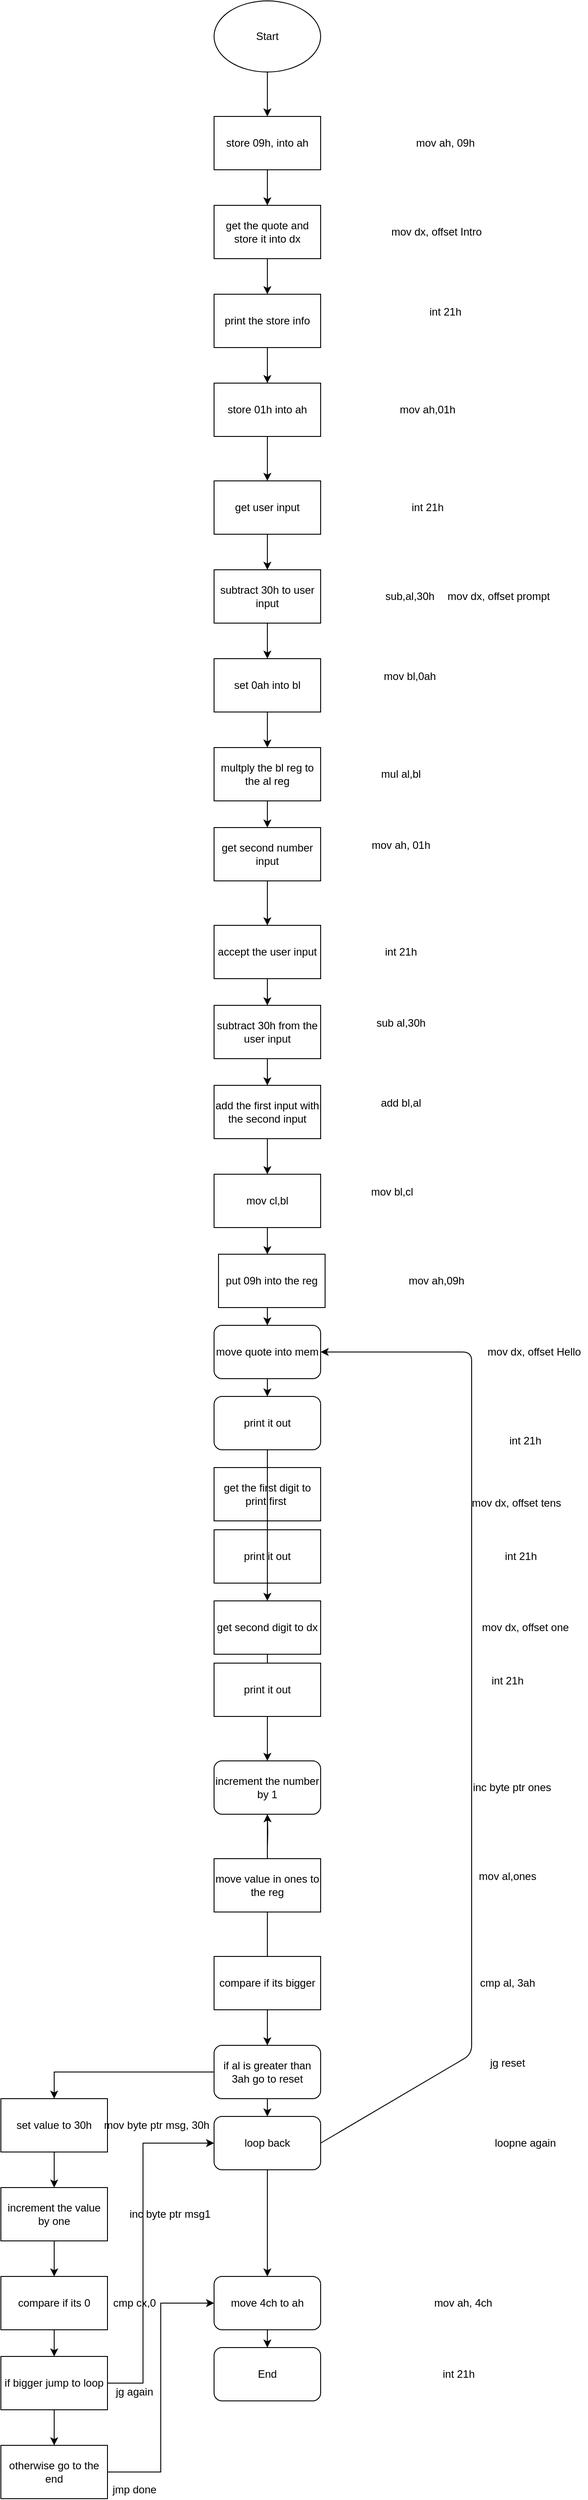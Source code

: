 <mxfile version="13.4.5" type="device"><diagram id="RpqVXqDAII8-f1Hd2utO" name="Page-1"><mxGraphModel dx="1102" dy="1666" grid="1" gridSize="10" guides="1" tooltips="1" connect="1" arrows="1" fold="1" page="1" pageScale="1" pageWidth="850" pageHeight="1100" math="0" shadow="0"><root><mxCell id="0"/><mxCell id="1" parent="0"/><mxCell id="a-dFw-pP_6e4cop02tMa-12" style="edgeStyle=orthogonalEdgeStyle;rounded=0;orthogonalLoop=1;jettySize=auto;html=1;exitX=0.5;exitY=1;exitDx=0;exitDy=0;entryX=0.5;entryY=0;entryDx=0;entryDy=0;" parent="1" source="XJC5NcGsWvTr7TA8zosE-1" target="a-dFw-pP_6e4cop02tMa-9" edge="1"><mxGeometry relative="1" as="geometry"/></mxCell><mxCell id="XJC5NcGsWvTr7TA8zosE-1" value="Start" style="ellipse;whiteSpace=wrap;html=1;" parent="1" vertex="1"><mxGeometry x="270" y="-1080" width="120" height="80" as="geometry"/></mxCell><mxCell id="XJC5NcGsWvTr7TA8zosE-10" value="" style="edgeStyle=orthogonalEdgeStyle;rounded=0;orthogonalLoop=1;jettySize=auto;html=1;" parent="1" source="XJC5NcGsWvTr7TA8zosE-5" target="XJC5NcGsWvTr7TA8zosE-9" edge="1"><mxGeometry relative="1" as="geometry"/></mxCell><mxCell id="XJC5NcGsWvTr7TA8zosE-5" value="move quote into mem" style="rounded=1;whiteSpace=wrap;html=1;" parent="1" vertex="1"><mxGeometry x="270" y="410" width="120" height="60" as="geometry"/></mxCell><mxCell id="XJC5NcGsWvTr7TA8zosE-12" value="" style="edgeStyle=orthogonalEdgeStyle;rounded=0;orthogonalLoop=1;jettySize=auto;html=1;entryX=0.5;entryY=0;entryDx=0;entryDy=0;" parent="1" source="3J40z2DUcBrbj1uYIYEV-7" target="XJC5NcGsWvTr7TA8zosE-15" edge="1"><mxGeometry relative="1" as="geometry"><mxPoint x="330" y="860" as="targetPoint"/></mxGeometry></mxCell><mxCell id="XJC5NcGsWvTr7TA8zosE-9" value="print it out" style="rounded=1;whiteSpace=wrap;html=1;" parent="1" vertex="1"><mxGeometry x="270" y="490" width="120" height="60" as="geometry"/></mxCell><mxCell id="XJC5NcGsWvTr7TA8zosE-16" value="" style="edgeStyle=orthogonalEdgeStyle;rounded=0;orthogonalLoop=1;jettySize=auto;html=1;" parent="1" target="XJC5NcGsWvTr7TA8zosE-15" edge="1"><mxGeometry relative="1" as="geometry"><mxPoint x="330" y="1000" as="sourcePoint"/></mxGeometry></mxCell><mxCell id="a-dFw-pP_6e4cop02tMa-47" style="edgeStyle=orthogonalEdgeStyle;rounded=0;orthogonalLoop=1;jettySize=auto;html=1;exitX=0.5;exitY=1;exitDx=0;exitDy=0;entryX=0.5;entryY=0;entryDx=0;entryDy=0;" parent="1" source="XJC5NcGsWvTr7TA8zosE-15" target="a-dFw-pP_6e4cop02tMa-46" edge="1"><mxGeometry relative="1" as="geometry"/></mxCell><mxCell id="XJC5NcGsWvTr7TA8zosE-15" value="increment the number by 1" style="rounded=1;whiteSpace=wrap;html=1;" parent="1" vertex="1"><mxGeometry x="270" y="900" width="120" height="60" as="geometry"/></mxCell><mxCell id="XJC5NcGsWvTr7TA8zosE-20" value="" style="edgeStyle=orthogonalEdgeStyle;rounded=0;orthogonalLoop=1;jettySize=auto;html=1;" parent="1" source="XJC5NcGsWvTr7TA8zosE-17" target="XJC5NcGsWvTr7TA8zosE-19" edge="1"><mxGeometry relative="1" as="geometry"/></mxCell><mxCell id="XJC5NcGsWvTr7TA8zosE-17" value="loop back" style="rounded=1;whiteSpace=wrap;html=1;" parent="1" vertex="1"><mxGeometry x="270" y="1300" width="120" height="60" as="geometry"/></mxCell><mxCell id="XJC5NcGsWvTr7TA8zosE-22" value="" style="edgeStyle=orthogonalEdgeStyle;rounded=0;orthogonalLoop=1;jettySize=auto;html=1;" parent="1" source="XJC5NcGsWvTr7TA8zosE-19" target="XJC5NcGsWvTr7TA8zosE-21" edge="1"><mxGeometry relative="1" as="geometry"/></mxCell><mxCell id="XJC5NcGsWvTr7TA8zosE-19" value="move 4ch to ah" style="rounded=1;whiteSpace=wrap;html=1;" parent="1" vertex="1"><mxGeometry x="270" y="1480" width="120" height="60" as="geometry"/></mxCell><mxCell id="XJC5NcGsWvTr7TA8zosE-21" value="End" style="rounded=1;whiteSpace=wrap;html=1;" parent="1" vertex="1"><mxGeometry x="270" y="1560" width="120" height="60" as="geometry"/></mxCell><mxCell id="XJC5NcGsWvTr7TA8zosE-24" value="" style="endArrow=classic;html=1;exitX=1;exitY=0.5;exitDx=0;exitDy=0;entryX=1;entryY=0.5;entryDx=0;entryDy=0;" parent="1" source="XJC5NcGsWvTr7TA8zosE-17" target="XJC5NcGsWvTr7TA8zosE-5" edge="1"><mxGeometry width="50" height="50" relative="1" as="geometry"><mxPoint x="560" y="880" as="sourcePoint"/><mxPoint x="560" y="430" as="targetPoint"/><Array as="points"><mxPoint x="560" y="1230"/><mxPoint x="560" y="880"/><mxPoint x="560" y="440"/></Array></mxGeometry></mxCell><mxCell id="XJC5NcGsWvTr7TA8zosE-27" value="mov dx, offset Hello" style="text;html=1;align=center;verticalAlign=middle;resizable=0;points=[];autosize=1;" parent="1" vertex="1"><mxGeometry x="570" y="430" width="120" height="20" as="geometry"/></mxCell><mxCell id="XJC5NcGsWvTr7TA8zosE-28" value="int 21h" style="text;html=1;align=center;verticalAlign=middle;resizable=0;points=[];autosize=1;" parent="1" vertex="1"><mxGeometry x="595" y="530" width="50" height="20" as="geometry"/></mxCell><mxCell id="XJC5NcGsWvTr7TA8zosE-31" value="inc byte ptr ones" style="text;html=1;align=center;verticalAlign=middle;resizable=0;points=[];autosize=1;" parent="1" vertex="1"><mxGeometry x="555" y="920" width="100" height="20" as="geometry"/></mxCell><mxCell id="XJC5NcGsWvTr7TA8zosE-32" value="loopne again" style="text;html=1;align=center;verticalAlign=middle;resizable=0;points=[];autosize=1;" parent="1" vertex="1"><mxGeometry x="580" y="1320" width="80" height="20" as="geometry"/></mxCell><mxCell id="XJC5NcGsWvTr7TA8zosE-33" value="mov ah, 4ch" style="text;html=1;align=center;verticalAlign=middle;resizable=0;points=[];autosize=1;" parent="1" vertex="1"><mxGeometry x="510" y="1500" width="80" height="20" as="geometry"/></mxCell><mxCell id="XJC5NcGsWvTr7TA8zosE-34" value="int 21h" style="text;html=1;align=center;verticalAlign=middle;resizable=0;points=[];autosize=1;" parent="1" vertex="1"><mxGeometry x="520" y="1580" width="50" height="20" as="geometry"/></mxCell><mxCell id="a-dFw-pP_6e4cop02tMa-5" value="" style="edgeStyle=orthogonalEdgeStyle;rounded=0;orthogonalLoop=1;jettySize=auto;html=1;" parent="1" source="a-dFw-pP_6e4cop02tMa-2" target="a-dFw-pP_6e4cop02tMa-4" edge="1"><mxGeometry relative="1" as="geometry"/></mxCell><mxCell id="a-dFw-pP_6e4cop02tMa-2" value="get the quote and store it into dx" style="rounded=0;whiteSpace=wrap;html=1;" parent="1" vertex="1"><mxGeometry x="270" y="-850" width="120" height="60" as="geometry"/></mxCell><mxCell id="a-dFw-pP_6e4cop02tMa-3" value="mov dx, offset prompt" style="text;html=1;align=center;verticalAlign=middle;resizable=0;points=[];autosize=1;" parent="1" vertex="1"><mxGeometry x="525" y="-420" width="130" height="20" as="geometry"/></mxCell><mxCell id="a-dFw-pP_6e4cop02tMa-8" value="" style="edgeStyle=orthogonalEdgeStyle;rounded=0;orthogonalLoop=1;jettySize=auto;html=1;" parent="1" source="a-dFw-pP_6e4cop02tMa-4" target="a-dFw-pP_6e4cop02tMa-7" edge="1"><mxGeometry relative="1" as="geometry"/></mxCell><mxCell id="a-dFw-pP_6e4cop02tMa-4" value="print the store info" style="rounded=0;whiteSpace=wrap;html=1;" parent="1" vertex="1"><mxGeometry x="270" y="-750" width="120" height="60" as="geometry"/></mxCell><mxCell id="a-dFw-pP_6e4cop02tMa-6" value="int 21h" style="text;html=1;align=center;verticalAlign=middle;resizable=0;points=[];autosize=1;" parent="1" vertex="1"><mxGeometry x="505" y="-740" width="50" height="20" as="geometry"/></mxCell><mxCell id="a-dFw-pP_6e4cop02tMa-17" value="" style="edgeStyle=orthogonalEdgeStyle;rounded=0;orthogonalLoop=1;jettySize=auto;html=1;" parent="1" source="a-dFw-pP_6e4cop02tMa-7" target="a-dFw-pP_6e4cop02tMa-16" edge="1"><mxGeometry relative="1" as="geometry"/></mxCell><mxCell id="a-dFw-pP_6e4cop02tMa-7" value="store 01h into ah" style="whiteSpace=wrap;html=1;rounded=0;" parent="1" vertex="1"><mxGeometry x="270" y="-650" width="120" height="60" as="geometry"/></mxCell><mxCell id="a-dFw-pP_6e4cop02tMa-13" style="edgeStyle=orthogonalEdgeStyle;rounded=0;orthogonalLoop=1;jettySize=auto;html=1;exitX=0.5;exitY=1;exitDx=0;exitDy=0;entryX=0.5;entryY=0;entryDx=0;entryDy=0;" parent="1" source="a-dFw-pP_6e4cop02tMa-9" target="a-dFw-pP_6e4cop02tMa-2" edge="1"><mxGeometry relative="1" as="geometry"/></mxCell><mxCell id="a-dFw-pP_6e4cop02tMa-9" value="store 09h, into ah" style="whiteSpace=wrap;html=1;rounded=0;" parent="1" vertex="1"><mxGeometry x="270" y="-950" width="120" height="60" as="geometry"/></mxCell><mxCell id="a-dFw-pP_6e4cop02tMa-14" value="mov ah, 09h" style="text;html=1;align=center;verticalAlign=middle;resizable=0;points=[];autosize=1;" parent="1" vertex="1"><mxGeometry x="490" y="-930" width="80" height="20" as="geometry"/></mxCell><mxCell id="a-dFw-pP_6e4cop02tMa-15" value="mov ah,01h" style="text;html=1;align=center;verticalAlign=middle;resizable=0;points=[];autosize=1;" parent="1" vertex="1"><mxGeometry x="470" y="-630" width="80" height="20" as="geometry"/></mxCell><mxCell id="a-dFw-pP_6e4cop02tMa-20" value="" style="edgeStyle=orthogonalEdgeStyle;rounded=0;orthogonalLoop=1;jettySize=auto;html=1;" parent="1" source="a-dFw-pP_6e4cop02tMa-16" target="a-dFw-pP_6e4cop02tMa-19" edge="1"><mxGeometry relative="1" as="geometry"/></mxCell><mxCell id="a-dFw-pP_6e4cop02tMa-16" value="get user input" style="whiteSpace=wrap;html=1;rounded=0;" parent="1" vertex="1"><mxGeometry x="270" y="-540" width="120" height="60" as="geometry"/></mxCell><mxCell id="a-dFw-pP_6e4cop02tMa-18" value="int 21h" style="text;html=1;align=center;verticalAlign=middle;resizable=0;points=[];autosize=1;" parent="1" vertex="1"><mxGeometry x="485" y="-520" width="50" height="20" as="geometry"/></mxCell><mxCell id="a-dFw-pP_6e4cop02tMa-22" value="" style="edgeStyle=orthogonalEdgeStyle;rounded=0;orthogonalLoop=1;jettySize=auto;html=1;" parent="1" source="a-dFw-pP_6e4cop02tMa-19" target="a-dFw-pP_6e4cop02tMa-21" edge="1"><mxGeometry relative="1" as="geometry"/></mxCell><mxCell id="a-dFw-pP_6e4cop02tMa-19" value="subtract 30h to user input" style="whiteSpace=wrap;html=1;rounded=0;" parent="1" vertex="1"><mxGeometry x="270" y="-440" width="120" height="60" as="geometry"/></mxCell><mxCell id="a-dFw-pP_6e4cop02tMa-26" value="" style="edgeStyle=orthogonalEdgeStyle;rounded=0;orthogonalLoop=1;jettySize=auto;html=1;" parent="1" source="a-dFw-pP_6e4cop02tMa-21" target="a-dFw-pP_6e4cop02tMa-25" edge="1"><mxGeometry relative="1" as="geometry"/></mxCell><mxCell id="a-dFw-pP_6e4cop02tMa-21" value="set 0ah into bl" style="whiteSpace=wrap;html=1;rounded=0;" parent="1" vertex="1"><mxGeometry x="270" y="-340" width="120" height="60" as="geometry"/></mxCell><mxCell id="a-dFw-pP_6e4cop02tMa-23" value="sub,al,30h" style="text;html=1;align=center;verticalAlign=middle;resizable=0;points=[];autosize=1;" parent="1" vertex="1"><mxGeometry x="455" y="-420" width="70" height="20" as="geometry"/></mxCell><mxCell id="a-dFw-pP_6e4cop02tMa-24" value="mov bl,0ah" style="text;html=1;align=center;verticalAlign=middle;resizable=0;points=[];autosize=1;" parent="1" vertex="1"><mxGeometry x="455" y="-330" width="70" height="20" as="geometry"/></mxCell><mxCell id="a-dFw-pP_6e4cop02tMa-29" value="" style="edgeStyle=orthogonalEdgeStyle;rounded=0;orthogonalLoop=1;jettySize=auto;html=1;" parent="1" source="a-dFw-pP_6e4cop02tMa-25" target="a-dFw-pP_6e4cop02tMa-28" edge="1"><mxGeometry relative="1" as="geometry"/></mxCell><mxCell id="a-dFw-pP_6e4cop02tMa-25" value="multply the bl reg to the al reg" style="whiteSpace=wrap;html=1;rounded=0;" parent="1" vertex="1"><mxGeometry x="270" y="-240" width="120" height="60" as="geometry"/></mxCell><mxCell id="a-dFw-pP_6e4cop02tMa-27" value="mul al,bl" style="text;html=1;align=center;verticalAlign=middle;resizable=0;points=[];autosize=1;" parent="1" vertex="1"><mxGeometry x="450" y="-220" width="60" height="20" as="geometry"/></mxCell><mxCell id="a-dFw-pP_6e4cop02tMa-32" value="" style="edgeStyle=orthogonalEdgeStyle;rounded=0;orthogonalLoop=1;jettySize=auto;html=1;" parent="1" source="a-dFw-pP_6e4cop02tMa-28" target="a-dFw-pP_6e4cop02tMa-31" edge="1"><mxGeometry relative="1" as="geometry"/></mxCell><mxCell id="a-dFw-pP_6e4cop02tMa-28" value="get second number input" style="whiteSpace=wrap;html=1;rounded=0;" parent="1" vertex="1"><mxGeometry x="270" y="-150" width="120" height="60" as="geometry"/></mxCell><mxCell id="a-dFw-pP_6e4cop02tMa-30" value="mov ah, 01h" style="text;html=1;align=center;verticalAlign=middle;resizable=0;points=[];autosize=1;" parent="1" vertex="1"><mxGeometry x="440" y="-140" width="80" height="20" as="geometry"/></mxCell><mxCell id="a-dFw-pP_6e4cop02tMa-35" value="" style="edgeStyle=orthogonalEdgeStyle;rounded=0;orthogonalLoop=1;jettySize=auto;html=1;" parent="1" source="a-dFw-pP_6e4cop02tMa-31" target="a-dFw-pP_6e4cop02tMa-34" edge="1"><mxGeometry relative="1" as="geometry"/></mxCell><mxCell id="a-dFw-pP_6e4cop02tMa-31" value="accept the user input" style="whiteSpace=wrap;html=1;rounded=0;" parent="1" vertex="1"><mxGeometry x="270" y="-40" width="120" height="60" as="geometry"/></mxCell><mxCell id="a-dFw-pP_6e4cop02tMa-33" value="int 21h" style="text;html=1;align=center;verticalAlign=middle;resizable=0;points=[];autosize=1;" parent="1" vertex="1"><mxGeometry x="455" y="-20" width="50" height="20" as="geometry"/></mxCell><mxCell id="a-dFw-pP_6e4cop02tMa-38" value="" style="edgeStyle=orthogonalEdgeStyle;rounded=0;orthogonalLoop=1;jettySize=auto;html=1;" parent="1" source="a-dFw-pP_6e4cop02tMa-34" target="a-dFw-pP_6e4cop02tMa-37" edge="1"><mxGeometry relative="1" as="geometry"/></mxCell><mxCell id="a-dFw-pP_6e4cop02tMa-34" value="subtract 30h from the user input" style="whiteSpace=wrap;html=1;rounded=0;" parent="1" vertex="1"><mxGeometry x="270" y="50" width="120" height="60" as="geometry"/></mxCell><mxCell id="a-dFw-pP_6e4cop02tMa-36" value="sub al,30h" style="text;html=1;align=center;verticalAlign=middle;resizable=0;points=[];autosize=1;" parent="1" vertex="1"><mxGeometry x="445" y="60" width="70" height="20" as="geometry"/></mxCell><mxCell id="a-dFw-pP_6e4cop02tMa-41" value="" style="edgeStyle=orthogonalEdgeStyle;rounded=0;orthogonalLoop=1;jettySize=auto;html=1;" parent="1" source="a-dFw-pP_6e4cop02tMa-37" target="a-dFw-pP_6e4cop02tMa-40" edge="1"><mxGeometry relative="1" as="geometry"/></mxCell><mxCell id="a-dFw-pP_6e4cop02tMa-37" value="add the first input with the second input" style="whiteSpace=wrap;html=1;rounded=0;" parent="1" vertex="1"><mxGeometry x="270" y="140" width="120" height="60" as="geometry"/></mxCell><mxCell id="a-dFw-pP_6e4cop02tMa-39" value="add bl,al" style="text;html=1;align=center;verticalAlign=middle;resizable=0;points=[];autosize=1;" parent="1" vertex="1"><mxGeometry x="450" y="150" width="60" height="20" as="geometry"/></mxCell><mxCell id="a-dFw-pP_6e4cop02tMa-44" value="" style="edgeStyle=orthogonalEdgeStyle;rounded=0;orthogonalLoop=1;jettySize=auto;html=1;" parent="1" source="a-dFw-pP_6e4cop02tMa-40" edge="1"><mxGeometry relative="1" as="geometry"><mxPoint x="330" y="330" as="targetPoint"/></mxGeometry></mxCell><mxCell id="a-dFw-pP_6e4cop02tMa-45" style="edgeStyle=orthogonalEdgeStyle;rounded=0;orthogonalLoop=1;jettySize=auto;html=1;entryX=0.5;entryY=0;entryDx=0;entryDy=0;" parent="1" source="a-dFw-pP_6e4cop02tMa-40" edge="1"><mxGeometry relative="1" as="geometry"><mxPoint x="330" y="410" as="targetPoint"/></mxGeometry></mxCell><mxCell id="a-dFw-pP_6e4cop02tMa-40" value="mov cl,bl" style="whiteSpace=wrap;html=1;rounded=0;" parent="1" vertex="1"><mxGeometry x="270" y="240" width="120" height="60" as="geometry"/></mxCell><mxCell id="a-dFw-pP_6e4cop02tMa-42" value="mov bl,cl" style="text;html=1;align=center;verticalAlign=middle;resizable=0;points=[];autosize=1;" parent="1" vertex="1"><mxGeometry x="440" y="250" width="60" height="20" as="geometry"/></mxCell><mxCell id="2" value="mov dx, offset Intro" style="text;html=1;align=center;verticalAlign=middle;resizable=0;points=[];autosize=1;" parent="1" vertex="1"><mxGeometry x="460" y="-830" width="120" height="20" as="geometry"/></mxCell><mxCell id="a-dFw-pP_6e4cop02tMa-50" style="edgeStyle=orthogonalEdgeStyle;rounded=0;orthogonalLoop=1;jettySize=auto;html=1;exitX=0.5;exitY=1;exitDx=0;exitDy=0;entryX=0.5;entryY=0;entryDx=0;entryDy=0;" parent="1" source="a-dFw-pP_6e4cop02tMa-46" target="XJC5NcGsWvTr7TA8zosE-17" edge="1"><mxGeometry relative="1" as="geometry"/></mxCell><mxCell id="a-dFw-pP_6e4cop02tMa-61" style="edgeStyle=orthogonalEdgeStyle;rounded=0;orthogonalLoop=1;jettySize=auto;html=1;exitX=0;exitY=0.5;exitDx=0;exitDy=0;entryX=0.5;entryY=0;entryDx=0;entryDy=0;" parent="1" source="a-dFw-pP_6e4cop02tMa-46" target="a-dFw-pP_6e4cop02tMa-51" edge="1"><mxGeometry relative="1" as="geometry"/></mxCell><mxCell id="a-dFw-pP_6e4cop02tMa-46" value="if al is greater than 3ah go to reset" style="rounded=1;whiteSpace=wrap;html=1;" parent="1" vertex="1"><mxGeometry x="270" y="1220" width="120" height="60" as="geometry"/></mxCell><mxCell id="a-dFw-pP_6e4cop02tMa-49" value="jg reset" style="text;html=1;align=center;verticalAlign=middle;resizable=0;points=[];autosize=1;" parent="1" vertex="1"><mxGeometry x="575" y="1230" width="50" height="20" as="geometry"/></mxCell><mxCell id="a-dFw-pP_6e4cop02tMa-53" value="" style="edgeStyle=orthogonalEdgeStyle;rounded=0;orthogonalLoop=1;jettySize=auto;html=1;" parent="1" source="a-dFw-pP_6e4cop02tMa-51" target="a-dFw-pP_6e4cop02tMa-52" edge="1"><mxGeometry relative="1" as="geometry"/></mxCell><mxCell id="a-dFw-pP_6e4cop02tMa-51" value="set value to 30h" style="rounded=0;whiteSpace=wrap;html=1;" parent="1" vertex="1"><mxGeometry x="30" y="1280" width="120" height="60" as="geometry"/></mxCell><mxCell id="a-dFw-pP_6e4cop02tMa-55" value="" style="edgeStyle=orthogonalEdgeStyle;rounded=0;orthogonalLoop=1;jettySize=auto;html=1;" parent="1" source="a-dFw-pP_6e4cop02tMa-52" target="a-dFw-pP_6e4cop02tMa-54" edge="1"><mxGeometry relative="1" as="geometry"/></mxCell><mxCell id="a-dFw-pP_6e4cop02tMa-52" value="increment the value by one" style="whiteSpace=wrap;html=1;rounded=0;" parent="1" vertex="1"><mxGeometry x="30" y="1380" width="120" height="60" as="geometry"/></mxCell><mxCell id="a-dFw-pP_6e4cop02tMa-57" value="" style="edgeStyle=orthogonalEdgeStyle;rounded=0;orthogonalLoop=1;jettySize=auto;html=1;" parent="1" source="a-dFw-pP_6e4cop02tMa-54" target="a-dFw-pP_6e4cop02tMa-56" edge="1"><mxGeometry relative="1" as="geometry"/></mxCell><mxCell id="a-dFw-pP_6e4cop02tMa-54" value="compare if its 0" style="whiteSpace=wrap;html=1;rounded=0;" parent="1" vertex="1"><mxGeometry x="30" y="1480" width="120" height="60" as="geometry"/></mxCell><mxCell id="a-dFw-pP_6e4cop02tMa-59" value="" style="edgeStyle=orthogonalEdgeStyle;rounded=0;orthogonalLoop=1;jettySize=auto;html=1;" parent="1" source="a-dFw-pP_6e4cop02tMa-56" target="a-dFw-pP_6e4cop02tMa-58" edge="1"><mxGeometry relative="1" as="geometry"/></mxCell><mxCell id="a-dFw-pP_6e4cop02tMa-62" style="edgeStyle=orthogonalEdgeStyle;rounded=0;orthogonalLoop=1;jettySize=auto;html=1;exitX=1;exitY=0.5;exitDx=0;exitDy=0;entryX=0;entryY=0.5;entryDx=0;entryDy=0;" parent="1" source="a-dFw-pP_6e4cop02tMa-56" target="XJC5NcGsWvTr7TA8zosE-17" edge="1"><mxGeometry relative="1" as="geometry"><Array as="points"><mxPoint x="190" y="1600"/><mxPoint x="190" y="1330"/></Array></mxGeometry></mxCell><mxCell id="a-dFw-pP_6e4cop02tMa-56" value="if bigger jump to loop" style="whiteSpace=wrap;html=1;rounded=0;" parent="1" vertex="1"><mxGeometry x="30" y="1570" width="120" height="60" as="geometry"/></mxCell><mxCell id="a-dFw-pP_6e4cop02tMa-60" style="edgeStyle=orthogonalEdgeStyle;rounded=0;orthogonalLoop=1;jettySize=auto;html=1;exitX=1;exitY=0.5;exitDx=0;exitDy=0;entryX=0;entryY=0.5;entryDx=0;entryDy=0;" parent="1" source="a-dFw-pP_6e4cop02tMa-58" target="XJC5NcGsWvTr7TA8zosE-19" edge="1"><mxGeometry relative="1" as="geometry"/></mxCell><mxCell id="a-dFw-pP_6e4cop02tMa-58" value="otherwise go to the end" style="whiteSpace=wrap;html=1;rounded=0;" parent="1" vertex="1"><mxGeometry x="30" y="1670" width="120" height="60" as="geometry"/></mxCell><mxCell id="a-dFw-pP_6e4cop02tMa-63" value="mov byte ptr msg, 30h" style="text;html=1;align=center;verticalAlign=middle;resizable=0;points=[];autosize=1;" parent="1" vertex="1"><mxGeometry x="140" y="1300" width="130" height="20" as="geometry"/></mxCell><mxCell id="a-dFw-pP_6e4cop02tMa-64" value="inc byte ptr msg1" style="text;html=1;align=center;verticalAlign=middle;resizable=0;points=[];autosize=1;" parent="1" vertex="1"><mxGeometry x="165" y="1400" width="110" height="20" as="geometry"/></mxCell><mxCell id="a-dFw-pP_6e4cop02tMa-65" value="cmp cx,0" style="text;html=1;align=center;verticalAlign=middle;resizable=0;points=[];autosize=1;" parent="1" vertex="1"><mxGeometry x="150" y="1500" width="60" height="20" as="geometry"/></mxCell><mxCell id="a-dFw-pP_6e4cop02tMa-66" value="jg again" style="text;html=1;align=center;verticalAlign=middle;resizable=0;points=[];autosize=1;" parent="1" vertex="1"><mxGeometry x="150" y="1600" width="60" height="20" as="geometry"/></mxCell><mxCell id="a-dFw-pP_6e4cop02tMa-67" value="jmp done" style="text;html=1;align=center;verticalAlign=middle;resizable=0;points=[];autosize=1;" parent="1" vertex="1"><mxGeometry x="150" y="1710" width="60" height="20" as="geometry"/></mxCell><mxCell id="3J40z2DUcBrbj1uYIYEV-2" value="put 09h into the reg" style="rounded=0;whiteSpace=wrap;html=1;" vertex="1" parent="1"><mxGeometry x="275" y="330" width="120" height="60" as="geometry"/></mxCell><mxCell id="3J40z2DUcBrbj1uYIYEV-3" value="mov ah,09h" style="text;html=1;align=center;verticalAlign=middle;resizable=0;points=[];autosize=1;" vertex="1" parent="1"><mxGeometry x="480" y="350" width="80" height="20" as="geometry"/></mxCell><mxCell id="3J40z2DUcBrbj1uYIYEV-4" value="get the first digit to print first&amp;nbsp;" style="rounded=0;whiteSpace=wrap;html=1;" vertex="1" parent="1"><mxGeometry x="270" y="570" width="120" height="60" as="geometry"/></mxCell><mxCell id="3J40z2DUcBrbj1uYIYEV-5" value="mov dx, offset tens" style="text;html=1;align=center;verticalAlign=middle;resizable=0;points=[];autosize=1;" vertex="1" parent="1"><mxGeometry x="550" y="600" width="120" height="20" as="geometry"/></mxCell><mxCell id="3J40z2DUcBrbj1uYIYEV-6" value="print it out" style="rounded=0;whiteSpace=wrap;html=1;" vertex="1" parent="1"><mxGeometry x="270" y="640" width="120" height="60" as="geometry"/></mxCell><mxCell id="3J40z2DUcBrbj1uYIYEV-7" value="get second digit to dx" style="rounded=0;whiteSpace=wrap;html=1;" vertex="1" parent="1"><mxGeometry x="270" y="720" width="120" height="60" as="geometry"/></mxCell><mxCell id="3J40z2DUcBrbj1uYIYEV-8" value="" style="edgeStyle=orthogonalEdgeStyle;rounded=0;orthogonalLoop=1;jettySize=auto;html=1;" edge="1" parent="1" source="XJC5NcGsWvTr7TA8zosE-9" target="3J40z2DUcBrbj1uYIYEV-7"><mxGeometry relative="1" as="geometry"><mxPoint x="330" y="550" as="sourcePoint"/><mxPoint x="330" y="840" as="targetPoint"/></mxGeometry></mxCell><mxCell id="3J40z2DUcBrbj1uYIYEV-9" value="print it out" style="rounded=0;whiteSpace=wrap;html=1;" vertex="1" parent="1"><mxGeometry x="270" y="790" width="120" height="60" as="geometry"/></mxCell><mxCell id="3J40z2DUcBrbj1uYIYEV-10" value="mov dx, offset one" style="text;html=1;align=center;verticalAlign=middle;resizable=0;points=[];autosize=1;" vertex="1" parent="1"><mxGeometry x="565" y="740" width="110" height="20" as="geometry"/></mxCell><mxCell id="3J40z2DUcBrbj1uYIYEV-11" value="int 21h" style="text;html=1;align=center;verticalAlign=middle;resizable=0;points=[];autosize=1;" vertex="1" parent="1"><mxGeometry x="575" y="800" width="50" height="20" as="geometry"/></mxCell><mxCell id="3J40z2DUcBrbj1uYIYEV-12" value="int 21h" style="text;html=1;align=center;verticalAlign=middle;resizable=0;points=[];autosize=1;" vertex="1" parent="1"><mxGeometry x="590" y="660" width="50" height="20" as="geometry"/></mxCell><mxCell id="3J40z2DUcBrbj1uYIYEV-14" value="compare if its bigger" style="rounded=0;whiteSpace=wrap;html=1;" vertex="1" parent="1"><mxGeometry x="270" y="1120" width="120" height="60" as="geometry"/></mxCell><mxCell id="3J40z2DUcBrbj1uYIYEV-15" value="cmp al, 3ah" style="text;html=1;align=center;verticalAlign=middle;resizable=0;points=[];autosize=1;" vertex="1" parent="1"><mxGeometry x="560" y="1140" width="80" height="20" as="geometry"/></mxCell><mxCell id="3J40z2DUcBrbj1uYIYEV-16" value="move value in ones to the reg" style="rounded=0;whiteSpace=wrap;html=1;" vertex="1" parent="1"><mxGeometry x="270" y="1010" width="120" height="60" as="geometry"/></mxCell><mxCell id="3J40z2DUcBrbj1uYIYEV-17" value="mov al,ones" style="text;html=1;align=center;verticalAlign=middle;resizable=0;points=[];autosize=1;" vertex="1" parent="1"><mxGeometry x="560" y="1020" width="80" height="20" as="geometry"/></mxCell></root></mxGraphModel></diagram></mxfile>